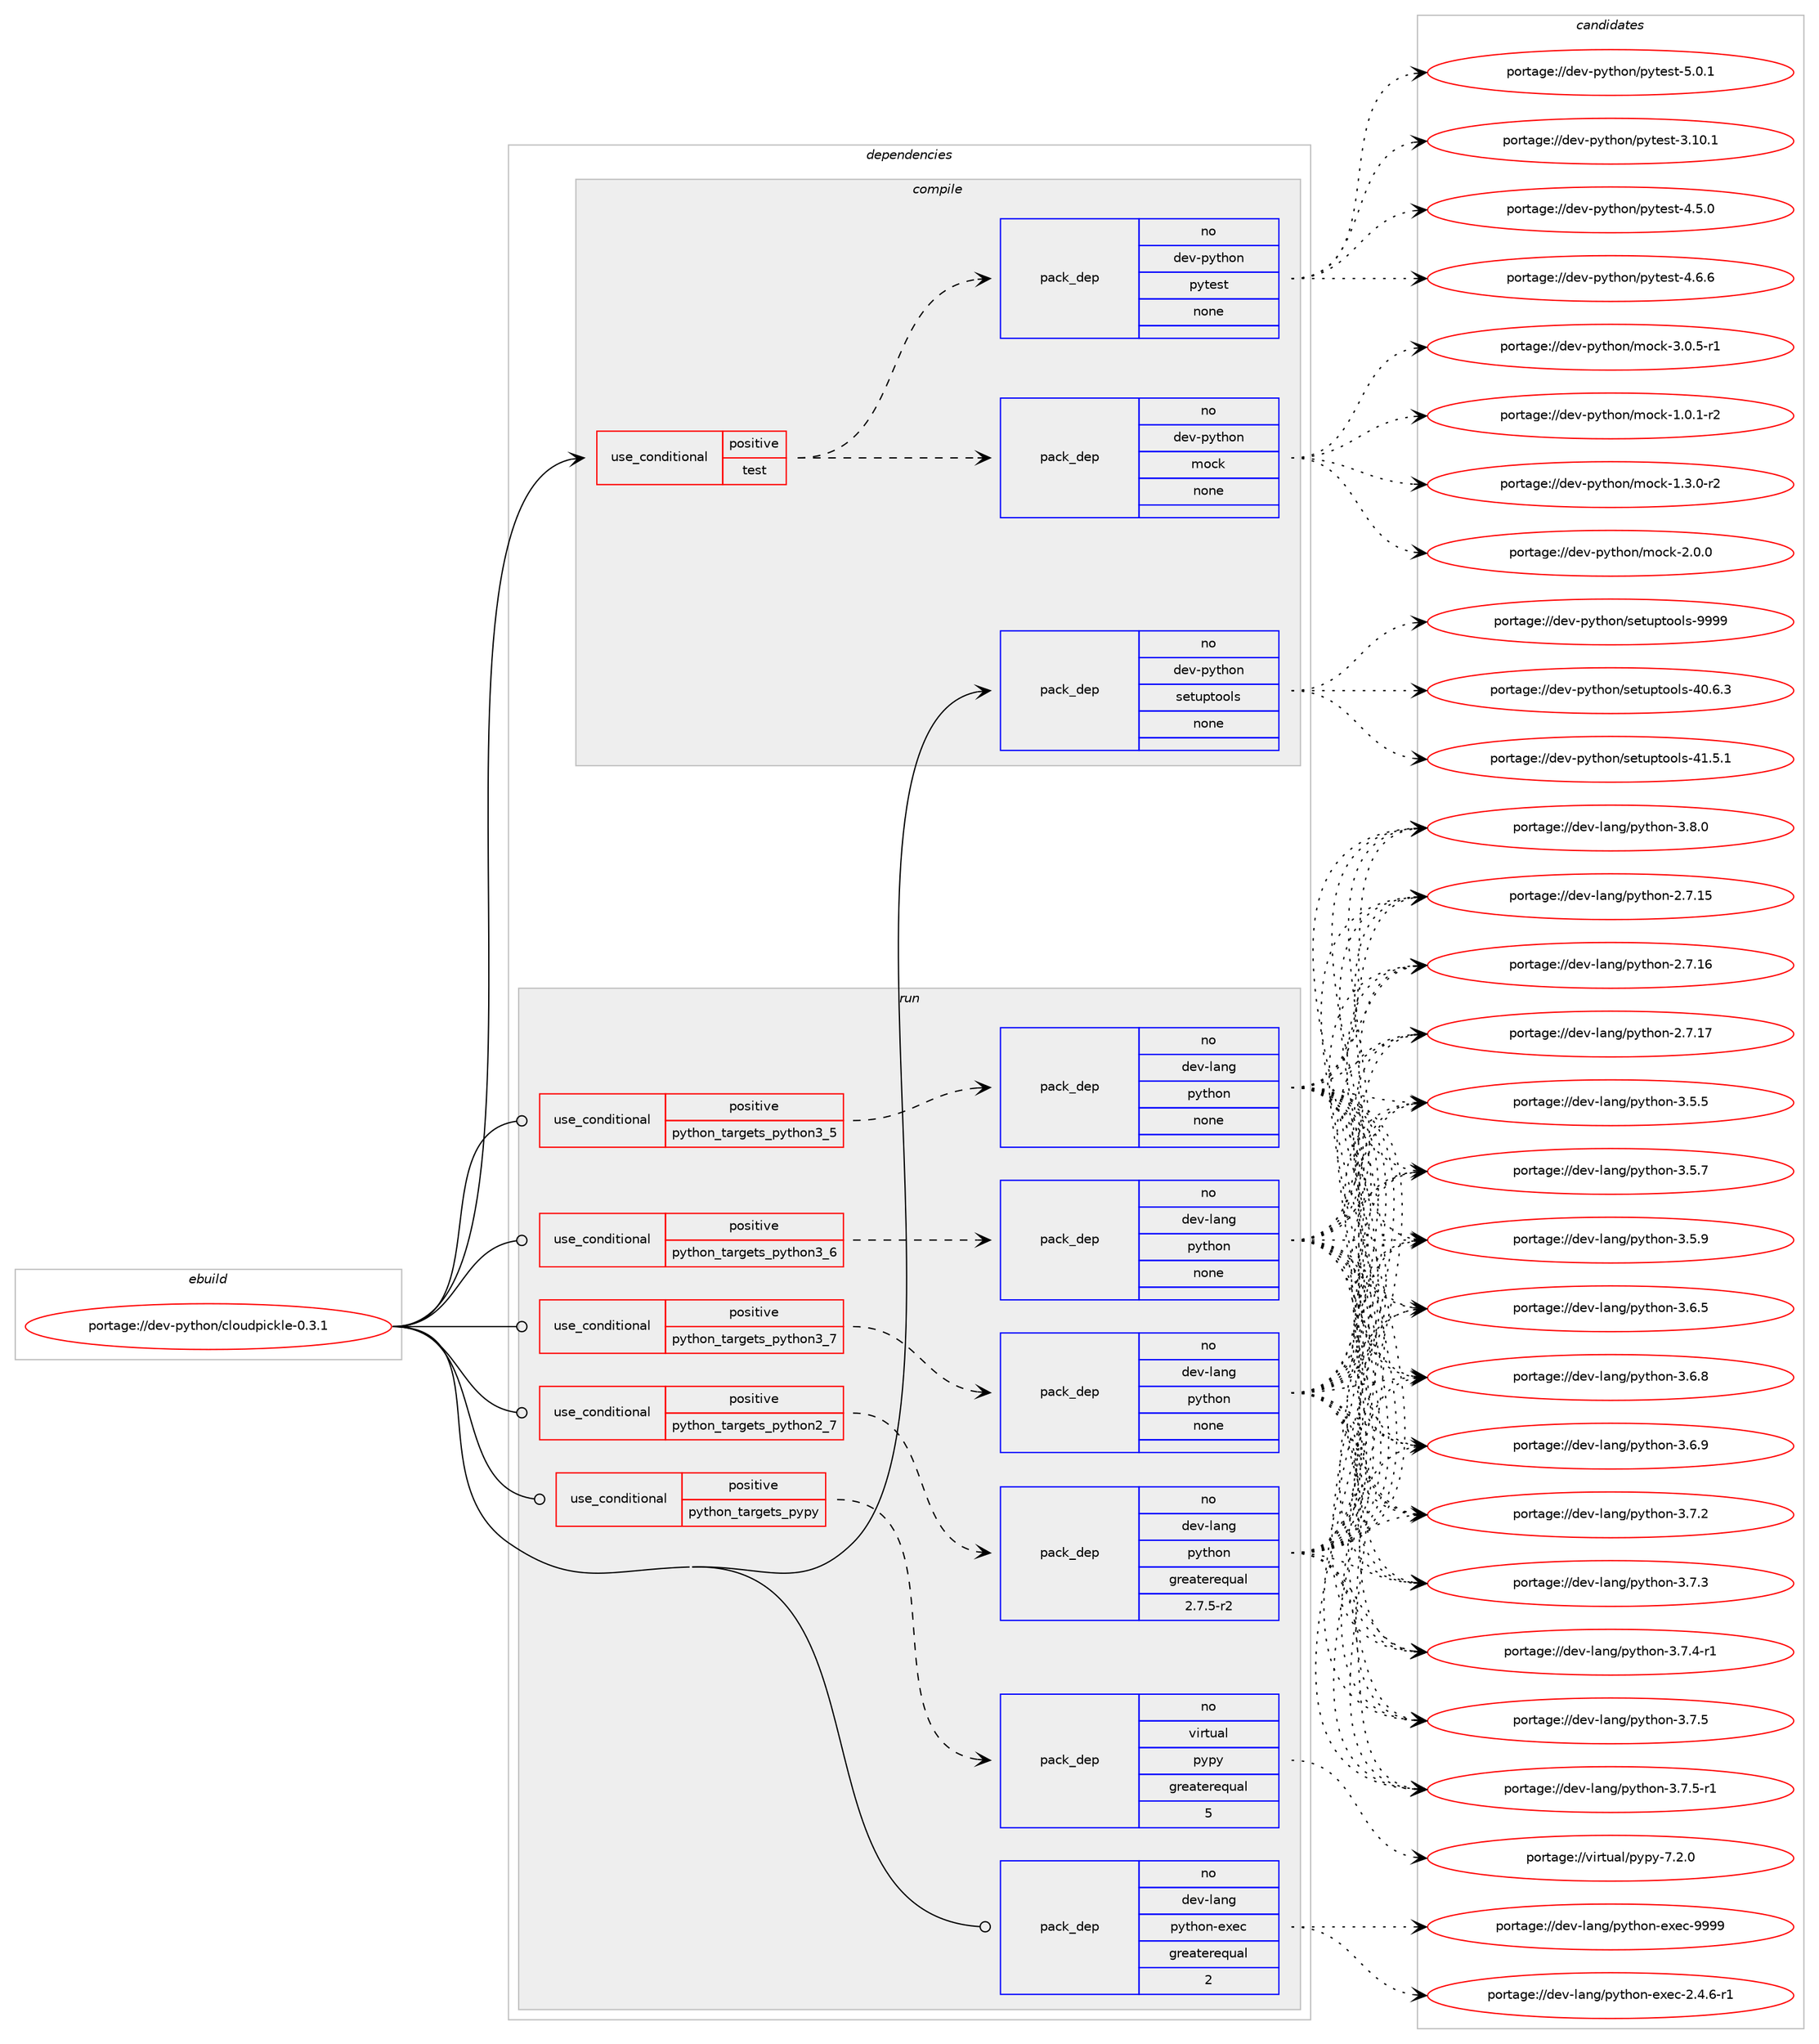 digraph prolog {

# *************
# Graph options
# *************

newrank=true;
concentrate=true;
compound=true;
graph [rankdir=LR,fontname=Helvetica,fontsize=10,ranksep=1.5];#, ranksep=2.5, nodesep=0.2];
edge  [arrowhead=vee];
node  [fontname=Helvetica,fontsize=10];

# **********
# The ebuild
# **********

subgraph cluster_leftcol {
color=gray;
rank=same;
label=<<i>ebuild</i>>;
id [label="portage://dev-python/cloudpickle-0.3.1", color=red, width=4, href="../dev-python/cloudpickle-0.3.1.svg"];
}

# ****************
# The dependencies
# ****************

subgraph cluster_midcol {
color=gray;
label=<<i>dependencies</i>>;
subgraph cluster_compile {
fillcolor="#eeeeee";
style=filled;
label=<<i>compile</i>>;
subgraph cond26983 {
dependency134386 [label=<<TABLE BORDER="0" CELLBORDER="1" CELLSPACING="0" CELLPADDING="4"><TR><TD ROWSPAN="3" CELLPADDING="10">use_conditional</TD></TR><TR><TD>positive</TD></TR><TR><TD>test</TD></TR></TABLE>>, shape=none, color=red];
subgraph pack104093 {
dependency134387 [label=<<TABLE BORDER="0" CELLBORDER="1" CELLSPACING="0" CELLPADDING="4" WIDTH="220"><TR><TD ROWSPAN="6" CELLPADDING="30">pack_dep</TD></TR><TR><TD WIDTH="110">no</TD></TR><TR><TD>dev-python</TD></TR><TR><TD>mock</TD></TR><TR><TD>none</TD></TR><TR><TD></TD></TR></TABLE>>, shape=none, color=blue];
}
dependency134386:e -> dependency134387:w [weight=20,style="dashed",arrowhead="vee"];
subgraph pack104094 {
dependency134388 [label=<<TABLE BORDER="0" CELLBORDER="1" CELLSPACING="0" CELLPADDING="4" WIDTH="220"><TR><TD ROWSPAN="6" CELLPADDING="30">pack_dep</TD></TR><TR><TD WIDTH="110">no</TD></TR><TR><TD>dev-python</TD></TR><TR><TD>pytest</TD></TR><TR><TD>none</TD></TR><TR><TD></TD></TR></TABLE>>, shape=none, color=blue];
}
dependency134386:e -> dependency134388:w [weight=20,style="dashed",arrowhead="vee"];
}
id:e -> dependency134386:w [weight=20,style="solid",arrowhead="vee"];
subgraph pack104095 {
dependency134389 [label=<<TABLE BORDER="0" CELLBORDER="1" CELLSPACING="0" CELLPADDING="4" WIDTH="220"><TR><TD ROWSPAN="6" CELLPADDING="30">pack_dep</TD></TR><TR><TD WIDTH="110">no</TD></TR><TR><TD>dev-python</TD></TR><TR><TD>setuptools</TD></TR><TR><TD>none</TD></TR><TR><TD></TD></TR></TABLE>>, shape=none, color=blue];
}
id:e -> dependency134389:w [weight=20,style="solid",arrowhead="vee"];
}
subgraph cluster_compileandrun {
fillcolor="#eeeeee";
style=filled;
label=<<i>compile and run</i>>;
}
subgraph cluster_run {
fillcolor="#eeeeee";
style=filled;
label=<<i>run</i>>;
subgraph cond26984 {
dependency134390 [label=<<TABLE BORDER="0" CELLBORDER="1" CELLSPACING="0" CELLPADDING="4"><TR><TD ROWSPAN="3" CELLPADDING="10">use_conditional</TD></TR><TR><TD>positive</TD></TR><TR><TD>python_targets_pypy</TD></TR></TABLE>>, shape=none, color=red];
subgraph pack104096 {
dependency134391 [label=<<TABLE BORDER="0" CELLBORDER="1" CELLSPACING="0" CELLPADDING="4" WIDTH="220"><TR><TD ROWSPAN="6" CELLPADDING="30">pack_dep</TD></TR><TR><TD WIDTH="110">no</TD></TR><TR><TD>virtual</TD></TR><TR><TD>pypy</TD></TR><TR><TD>greaterequal</TD></TR><TR><TD>5</TD></TR></TABLE>>, shape=none, color=blue];
}
dependency134390:e -> dependency134391:w [weight=20,style="dashed",arrowhead="vee"];
}
id:e -> dependency134390:w [weight=20,style="solid",arrowhead="odot"];
subgraph cond26985 {
dependency134392 [label=<<TABLE BORDER="0" CELLBORDER="1" CELLSPACING="0" CELLPADDING="4"><TR><TD ROWSPAN="3" CELLPADDING="10">use_conditional</TD></TR><TR><TD>positive</TD></TR><TR><TD>python_targets_python2_7</TD></TR></TABLE>>, shape=none, color=red];
subgraph pack104097 {
dependency134393 [label=<<TABLE BORDER="0" CELLBORDER="1" CELLSPACING="0" CELLPADDING="4" WIDTH="220"><TR><TD ROWSPAN="6" CELLPADDING="30">pack_dep</TD></TR><TR><TD WIDTH="110">no</TD></TR><TR><TD>dev-lang</TD></TR><TR><TD>python</TD></TR><TR><TD>greaterequal</TD></TR><TR><TD>2.7.5-r2</TD></TR></TABLE>>, shape=none, color=blue];
}
dependency134392:e -> dependency134393:w [weight=20,style="dashed",arrowhead="vee"];
}
id:e -> dependency134392:w [weight=20,style="solid",arrowhead="odot"];
subgraph cond26986 {
dependency134394 [label=<<TABLE BORDER="0" CELLBORDER="1" CELLSPACING="0" CELLPADDING="4"><TR><TD ROWSPAN="3" CELLPADDING="10">use_conditional</TD></TR><TR><TD>positive</TD></TR><TR><TD>python_targets_python3_5</TD></TR></TABLE>>, shape=none, color=red];
subgraph pack104098 {
dependency134395 [label=<<TABLE BORDER="0" CELLBORDER="1" CELLSPACING="0" CELLPADDING="4" WIDTH="220"><TR><TD ROWSPAN="6" CELLPADDING="30">pack_dep</TD></TR><TR><TD WIDTH="110">no</TD></TR><TR><TD>dev-lang</TD></TR><TR><TD>python</TD></TR><TR><TD>none</TD></TR><TR><TD></TD></TR></TABLE>>, shape=none, color=blue];
}
dependency134394:e -> dependency134395:w [weight=20,style="dashed",arrowhead="vee"];
}
id:e -> dependency134394:w [weight=20,style="solid",arrowhead="odot"];
subgraph cond26987 {
dependency134396 [label=<<TABLE BORDER="0" CELLBORDER="1" CELLSPACING="0" CELLPADDING="4"><TR><TD ROWSPAN="3" CELLPADDING="10">use_conditional</TD></TR><TR><TD>positive</TD></TR><TR><TD>python_targets_python3_6</TD></TR></TABLE>>, shape=none, color=red];
subgraph pack104099 {
dependency134397 [label=<<TABLE BORDER="0" CELLBORDER="1" CELLSPACING="0" CELLPADDING="4" WIDTH="220"><TR><TD ROWSPAN="6" CELLPADDING="30">pack_dep</TD></TR><TR><TD WIDTH="110">no</TD></TR><TR><TD>dev-lang</TD></TR><TR><TD>python</TD></TR><TR><TD>none</TD></TR><TR><TD></TD></TR></TABLE>>, shape=none, color=blue];
}
dependency134396:e -> dependency134397:w [weight=20,style="dashed",arrowhead="vee"];
}
id:e -> dependency134396:w [weight=20,style="solid",arrowhead="odot"];
subgraph cond26988 {
dependency134398 [label=<<TABLE BORDER="0" CELLBORDER="1" CELLSPACING="0" CELLPADDING="4"><TR><TD ROWSPAN="3" CELLPADDING="10">use_conditional</TD></TR><TR><TD>positive</TD></TR><TR><TD>python_targets_python3_7</TD></TR></TABLE>>, shape=none, color=red];
subgraph pack104100 {
dependency134399 [label=<<TABLE BORDER="0" CELLBORDER="1" CELLSPACING="0" CELLPADDING="4" WIDTH="220"><TR><TD ROWSPAN="6" CELLPADDING="30">pack_dep</TD></TR><TR><TD WIDTH="110">no</TD></TR><TR><TD>dev-lang</TD></TR><TR><TD>python</TD></TR><TR><TD>none</TD></TR><TR><TD></TD></TR></TABLE>>, shape=none, color=blue];
}
dependency134398:e -> dependency134399:w [weight=20,style="dashed",arrowhead="vee"];
}
id:e -> dependency134398:w [weight=20,style="solid",arrowhead="odot"];
subgraph pack104101 {
dependency134400 [label=<<TABLE BORDER="0" CELLBORDER="1" CELLSPACING="0" CELLPADDING="4" WIDTH="220"><TR><TD ROWSPAN="6" CELLPADDING="30">pack_dep</TD></TR><TR><TD WIDTH="110">no</TD></TR><TR><TD>dev-lang</TD></TR><TR><TD>python-exec</TD></TR><TR><TD>greaterequal</TD></TR><TR><TD>2</TD></TR></TABLE>>, shape=none, color=blue];
}
id:e -> dependency134400:w [weight=20,style="solid",arrowhead="odot"];
}
}

# **************
# The candidates
# **************

subgraph cluster_choices {
rank=same;
color=gray;
label=<<i>candidates</i>>;

subgraph choice104093 {
color=black;
nodesep=1;
choiceportage1001011184511212111610411111047109111991074549464846494511450 [label="portage://dev-python/mock-1.0.1-r2", color=red, width=4,href="../dev-python/mock-1.0.1-r2.svg"];
choiceportage1001011184511212111610411111047109111991074549465146484511450 [label="portage://dev-python/mock-1.3.0-r2", color=red, width=4,href="../dev-python/mock-1.3.0-r2.svg"];
choiceportage100101118451121211161041111104710911199107455046484648 [label="portage://dev-python/mock-2.0.0", color=red, width=4,href="../dev-python/mock-2.0.0.svg"];
choiceportage1001011184511212111610411111047109111991074551464846534511449 [label="portage://dev-python/mock-3.0.5-r1", color=red, width=4,href="../dev-python/mock-3.0.5-r1.svg"];
dependency134387:e -> choiceportage1001011184511212111610411111047109111991074549464846494511450:w [style=dotted,weight="100"];
dependency134387:e -> choiceportage1001011184511212111610411111047109111991074549465146484511450:w [style=dotted,weight="100"];
dependency134387:e -> choiceportage100101118451121211161041111104710911199107455046484648:w [style=dotted,weight="100"];
dependency134387:e -> choiceportage1001011184511212111610411111047109111991074551464846534511449:w [style=dotted,weight="100"];
}
subgraph choice104094 {
color=black;
nodesep=1;
choiceportage100101118451121211161041111104711212111610111511645514649484649 [label="portage://dev-python/pytest-3.10.1", color=red, width=4,href="../dev-python/pytest-3.10.1.svg"];
choiceportage1001011184511212111610411111047112121116101115116455246534648 [label="portage://dev-python/pytest-4.5.0", color=red, width=4,href="../dev-python/pytest-4.5.0.svg"];
choiceportage1001011184511212111610411111047112121116101115116455246544654 [label="portage://dev-python/pytest-4.6.6", color=red, width=4,href="../dev-python/pytest-4.6.6.svg"];
choiceportage1001011184511212111610411111047112121116101115116455346484649 [label="portage://dev-python/pytest-5.0.1", color=red, width=4,href="../dev-python/pytest-5.0.1.svg"];
dependency134388:e -> choiceportage100101118451121211161041111104711212111610111511645514649484649:w [style=dotted,weight="100"];
dependency134388:e -> choiceportage1001011184511212111610411111047112121116101115116455246534648:w [style=dotted,weight="100"];
dependency134388:e -> choiceportage1001011184511212111610411111047112121116101115116455246544654:w [style=dotted,weight="100"];
dependency134388:e -> choiceportage1001011184511212111610411111047112121116101115116455346484649:w [style=dotted,weight="100"];
}
subgraph choice104095 {
color=black;
nodesep=1;
choiceportage100101118451121211161041111104711510111611711211611111110811545524846544651 [label="portage://dev-python/setuptools-40.6.3", color=red, width=4,href="../dev-python/setuptools-40.6.3.svg"];
choiceportage100101118451121211161041111104711510111611711211611111110811545524946534649 [label="portage://dev-python/setuptools-41.5.1", color=red, width=4,href="../dev-python/setuptools-41.5.1.svg"];
choiceportage10010111845112121116104111110471151011161171121161111111081154557575757 [label="portage://dev-python/setuptools-9999", color=red, width=4,href="../dev-python/setuptools-9999.svg"];
dependency134389:e -> choiceportage100101118451121211161041111104711510111611711211611111110811545524846544651:w [style=dotted,weight="100"];
dependency134389:e -> choiceportage100101118451121211161041111104711510111611711211611111110811545524946534649:w [style=dotted,weight="100"];
dependency134389:e -> choiceportage10010111845112121116104111110471151011161171121161111111081154557575757:w [style=dotted,weight="100"];
}
subgraph choice104096 {
color=black;
nodesep=1;
choiceportage1181051141161179710847112121112121455546504648 [label="portage://virtual/pypy-7.2.0", color=red, width=4,href="../virtual/pypy-7.2.0.svg"];
dependency134391:e -> choiceportage1181051141161179710847112121112121455546504648:w [style=dotted,weight="100"];
}
subgraph choice104097 {
color=black;
nodesep=1;
choiceportage10010111845108971101034711212111610411111045504655464953 [label="portage://dev-lang/python-2.7.15", color=red, width=4,href="../dev-lang/python-2.7.15.svg"];
choiceportage10010111845108971101034711212111610411111045504655464954 [label="portage://dev-lang/python-2.7.16", color=red, width=4,href="../dev-lang/python-2.7.16.svg"];
choiceportage10010111845108971101034711212111610411111045504655464955 [label="portage://dev-lang/python-2.7.17", color=red, width=4,href="../dev-lang/python-2.7.17.svg"];
choiceportage100101118451089711010347112121116104111110455146534653 [label="portage://dev-lang/python-3.5.5", color=red, width=4,href="../dev-lang/python-3.5.5.svg"];
choiceportage100101118451089711010347112121116104111110455146534655 [label="portage://dev-lang/python-3.5.7", color=red, width=4,href="../dev-lang/python-3.5.7.svg"];
choiceportage100101118451089711010347112121116104111110455146534657 [label="portage://dev-lang/python-3.5.9", color=red, width=4,href="../dev-lang/python-3.5.9.svg"];
choiceportage100101118451089711010347112121116104111110455146544653 [label="portage://dev-lang/python-3.6.5", color=red, width=4,href="../dev-lang/python-3.6.5.svg"];
choiceportage100101118451089711010347112121116104111110455146544656 [label="portage://dev-lang/python-3.6.8", color=red, width=4,href="../dev-lang/python-3.6.8.svg"];
choiceportage100101118451089711010347112121116104111110455146544657 [label="portage://dev-lang/python-3.6.9", color=red, width=4,href="../dev-lang/python-3.6.9.svg"];
choiceportage100101118451089711010347112121116104111110455146554650 [label="portage://dev-lang/python-3.7.2", color=red, width=4,href="../dev-lang/python-3.7.2.svg"];
choiceportage100101118451089711010347112121116104111110455146554651 [label="portage://dev-lang/python-3.7.3", color=red, width=4,href="../dev-lang/python-3.7.3.svg"];
choiceportage1001011184510897110103471121211161041111104551465546524511449 [label="portage://dev-lang/python-3.7.4-r1", color=red, width=4,href="../dev-lang/python-3.7.4-r1.svg"];
choiceportage100101118451089711010347112121116104111110455146554653 [label="portage://dev-lang/python-3.7.5", color=red, width=4,href="../dev-lang/python-3.7.5.svg"];
choiceportage1001011184510897110103471121211161041111104551465546534511449 [label="portage://dev-lang/python-3.7.5-r1", color=red, width=4,href="../dev-lang/python-3.7.5-r1.svg"];
choiceportage100101118451089711010347112121116104111110455146564648 [label="portage://dev-lang/python-3.8.0", color=red, width=4,href="../dev-lang/python-3.8.0.svg"];
dependency134393:e -> choiceportage10010111845108971101034711212111610411111045504655464953:w [style=dotted,weight="100"];
dependency134393:e -> choiceportage10010111845108971101034711212111610411111045504655464954:w [style=dotted,weight="100"];
dependency134393:e -> choiceportage10010111845108971101034711212111610411111045504655464955:w [style=dotted,weight="100"];
dependency134393:e -> choiceportage100101118451089711010347112121116104111110455146534653:w [style=dotted,weight="100"];
dependency134393:e -> choiceportage100101118451089711010347112121116104111110455146534655:w [style=dotted,weight="100"];
dependency134393:e -> choiceportage100101118451089711010347112121116104111110455146534657:w [style=dotted,weight="100"];
dependency134393:e -> choiceportage100101118451089711010347112121116104111110455146544653:w [style=dotted,weight="100"];
dependency134393:e -> choiceportage100101118451089711010347112121116104111110455146544656:w [style=dotted,weight="100"];
dependency134393:e -> choiceportage100101118451089711010347112121116104111110455146544657:w [style=dotted,weight="100"];
dependency134393:e -> choiceportage100101118451089711010347112121116104111110455146554650:w [style=dotted,weight="100"];
dependency134393:e -> choiceportage100101118451089711010347112121116104111110455146554651:w [style=dotted,weight="100"];
dependency134393:e -> choiceportage1001011184510897110103471121211161041111104551465546524511449:w [style=dotted,weight="100"];
dependency134393:e -> choiceportage100101118451089711010347112121116104111110455146554653:w [style=dotted,weight="100"];
dependency134393:e -> choiceportage1001011184510897110103471121211161041111104551465546534511449:w [style=dotted,weight="100"];
dependency134393:e -> choiceportage100101118451089711010347112121116104111110455146564648:w [style=dotted,weight="100"];
}
subgraph choice104098 {
color=black;
nodesep=1;
choiceportage10010111845108971101034711212111610411111045504655464953 [label="portage://dev-lang/python-2.7.15", color=red, width=4,href="../dev-lang/python-2.7.15.svg"];
choiceportage10010111845108971101034711212111610411111045504655464954 [label="portage://dev-lang/python-2.7.16", color=red, width=4,href="../dev-lang/python-2.7.16.svg"];
choiceportage10010111845108971101034711212111610411111045504655464955 [label="portage://dev-lang/python-2.7.17", color=red, width=4,href="../dev-lang/python-2.7.17.svg"];
choiceportage100101118451089711010347112121116104111110455146534653 [label="portage://dev-lang/python-3.5.5", color=red, width=4,href="../dev-lang/python-3.5.5.svg"];
choiceportage100101118451089711010347112121116104111110455146534655 [label="portage://dev-lang/python-3.5.7", color=red, width=4,href="../dev-lang/python-3.5.7.svg"];
choiceportage100101118451089711010347112121116104111110455146534657 [label="portage://dev-lang/python-3.5.9", color=red, width=4,href="../dev-lang/python-3.5.9.svg"];
choiceportage100101118451089711010347112121116104111110455146544653 [label="portage://dev-lang/python-3.6.5", color=red, width=4,href="../dev-lang/python-3.6.5.svg"];
choiceportage100101118451089711010347112121116104111110455146544656 [label="portage://dev-lang/python-3.6.8", color=red, width=4,href="../dev-lang/python-3.6.8.svg"];
choiceportage100101118451089711010347112121116104111110455146544657 [label="portage://dev-lang/python-3.6.9", color=red, width=4,href="../dev-lang/python-3.6.9.svg"];
choiceportage100101118451089711010347112121116104111110455146554650 [label="portage://dev-lang/python-3.7.2", color=red, width=4,href="../dev-lang/python-3.7.2.svg"];
choiceportage100101118451089711010347112121116104111110455146554651 [label="portage://dev-lang/python-3.7.3", color=red, width=4,href="../dev-lang/python-3.7.3.svg"];
choiceportage1001011184510897110103471121211161041111104551465546524511449 [label="portage://dev-lang/python-3.7.4-r1", color=red, width=4,href="../dev-lang/python-3.7.4-r1.svg"];
choiceportage100101118451089711010347112121116104111110455146554653 [label="portage://dev-lang/python-3.7.5", color=red, width=4,href="../dev-lang/python-3.7.5.svg"];
choiceportage1001011184510897110103471121211161041111104551465546534511449 [label="portage://dev-lang/python-3.7.5-r1", color=red, width=4,href="../dev-lang/python-3.7.5-r1.svg"];
choiceportage100101118451089711010347112121116104111110455146564648 [label="portage://dev-lang/python-3.8.0", color=red, width=4,href="../dev-lang/python-3.8.0.svg"];
dependency134395:e -> choiceportage10010111845108971101034711212111610411111045504655464953:w [style=dotted,weight="100"];
dependency134395:e -> choiceportage10010111845108971101034711212111610411111045504655464954:w [style=dotted,weight="100"];
dependency134395:e -> choiceportage10010111845108971101034711212111610411111045504655464955:w [style=dotted,weight="100"];
dependency134395:e -> choiceportage100101118451089711010347112121116104111110455146534653:w [style=dotted,weight="100"];
dependency134395:e -> choiceportage100101118451089711010347112121116104111110455146534655:w [style=dotted,weight="100"];
dependency134395:e -> choiceportage100101118451089711010347112121116104111110455146534657:w [style=dotted,weight="100"];
dependency134395:e -> choiceportage100101118451089711010347112121116104111110455146544653:w [style=dotted,weight="100"];
dependency134395:e -> choiceportage100101118451089711010347112121116104111110455146544656:w [style=dotted,weight="100"];
dependency134395:e -> choiceportage100101118451089711010347112121116104111110455146544657:w [style=dotted,weight="100"];
dependency134395:e -> choiceportage100101118451089711010347112121116104111110455146554650:w [style=dotted,weight="100"];
dependency134395:e -> choiceportage100101118451089711010347112121116104111110455146554651:w [style=dotted,weight="100"];
dependency134395:e -> choiceportage1001011184510897110103471121211161041111104551465546524511449:w [style=dotted,weight="100"];
dependency134395:e -> choiceportage100101118451089711010347112121116104111110455146554653:w [style=dotted,weight="100"];
dependency134395:e -> choiceportage1001011184510897110103471121211161041111104551465546534511449:w [style=dotted,weight="100"];
dependency134395:e -> choiceportage100101118451089711010347112121116104111110455146564648:w [style=dotted,weight="100"];
}
subgraph choice104099 {
color=black;
nodesep=1;
choiceportage10010111845108971101034711212111610411111045504655464953 [label="portage://dev-lang/python-2.7.15", color=red, width=4,href="../dev-lang/python-2.7.15.svg"];
choiceportage10010111845108971101034711212111610411111045504655464954 [label="portage://dev-lang/python-2.7.16", color=red, width=4,href="../dev-lang/python-2.7.16.svg"];
choiceportage10010111845108971101034711212111610411111045504655464955 [label="portage://dev-lang/python-2.7.17", color=red, width=4,href="../dev-lang/python-2.7.17.svg"];
choiceportage100101118451089711010347112121116104111110455146534653 [label="portage://dev-lang/python-3.5.5", color=red, width=4,href="../dev-lang/python-3.5.5.svg"];
choiceportage100101118451089711010347112121116104111110455146534655 [label="portage://dev-lang/python-3.5.7", color=red, width=4,href="../dev-lang/python-3.5.7.svg"];
choiceportage100101118451089711010347112121116104111110455146534657 [label="portage://dev-lang/python-3.5.9", color=red, width=4,href="../dev-lang/python-3.5.9.svg"];
choiceportage100101118451089711010347112121116104111110455146544653 [label="portage://dev-lang/python-3.6.5", color=red, width=4,href="../dev-lang/python-3.6.5.svg"];
choiceportage100101118451089711010347112121116104111110455146544656 [label="portage://dev-lang/python-3.6.8", color=red, width=4,href="../dev-lang/python-3.6.8.svg"];
choiceportage100101118451089711010347112121116104111110455146544657 [label="portage://dev-lang/python-3.6.9", color=red, width=4,href="../dev-lang/python-3.6.9.svg"];
choiceportage100101118451089711010347112121116104111110455146554650 [label="portage://dev-lang/python-3.7.2", color=red, width=4,href="../dev-lang/python-3.7.2.svg"];
choiceportage100101118451089711010347112121116104111110455146554651 [label="portage://dev-lang/python-3.7.3", color=red, width=4,href="../dev-lang/python-3.7.3.svg"];
choiceportage1001011184510897110103471121211161041111104551465546524511449 [label="portage://dev-lang/python-3.7.4-r1", color=red, width=4,href="../dev-lang/python-3.7.4-r1.svg"];
choiceportage100101118451089711010347112121116104111110455146554653 [label="portage://dev-lang/python-3.7.5", color=red, width=4,href="../dev-lang/python-3.7.5.svg"];
choiceportage1001011184510897110103471121211161041111104551465546534511449 [label="portage://dev-lang/python-3.7.5-r1", color=red, width=4,href="../dev-lang/python-3.7.5-r1.svg"];
choiceportage100101118451089711010347112121116104111110455146564648 [label="portage://dev-lang/python-3.8.0", color=red, width=4,href="../dev-lang/python-3.8.0.svg"];
dependency134397:e -> choiceportage10010111845108971101034711212111610411111045504655464953:w [style=dotted,weight="100"];
dependency134397:e -> choiceportage10010111845108971101034711212111610411111045504655464954:w [style=dotted,weight="100"];
dependency134397:e -> choiceportage10010111845108971101034711212111610411111045504655464955:w [style=dotted,weight="100"];
dependency134397:e -> choiceportage100101118451089711010347112121116104111110455146534653:w [style=dotted,weight="100"];
dependency134397:e -> choiceportage100101118451089711010347112121116104111110455146534655:w [style=dotted,weight="100"];
dependency134397:e -> choiceportage100101118451089711010347112121116104111110455146534657:w [style=dotted,weight="100"];
dependency134397:e -> choiceportage100101118451089711010347112121116104111110455146544653:w [style=dotted,weight="100"];
dependency134397:e -> choiceportage100101118451089711010347112121116104111110455146544656:w [style=dotted,weight="100"];
dependency134397:e -> choiceportage100101118451089711010347112121116104111110455146544657:w [style=dotted,weight="100"];
dependency134397:e -> choiceportage100101118451089711010347112121116104111110455146554650:w [style=dotted,weight="100"];
dependency134397:e -> choiceportage100101118451089711010347112121116104111110455146554651:w [style=dotted,weight="100"];
dependency134397:e -> choiceportage1001011184510897110103471121211161041111104551465546524511449:w [style=dotted,weight="100"];
dependency134397:e -> choiceportage100101118451089711010347112121116104111110455146554653:w [style=dotted,weight="100"];
dependency134397:e -> choiceportage1001011184510897110103471121211161041111104551465546534511449:w [style=dotted,weight="100"];
dependency134397:e -> choiceportage100101118451089711010347112121116104111110455146564648:w [style=dotted,weight="100"];
}
subgraph choice104100 {
color=black;
nodesep=1;
choiceportage10010111845108971101034711212111610411111045504655464953 [label="portage://dev-lang/python-2.7.15", color=red, width=4,href="../dev-lang/python-2.7.15.svg"];
choiceportage10010111845108971101034711212111610411111045504655464954 [label="portage://dev-lang/python-2.7.16", color=red, width=4,href="../dev-lang/python-2.7.16.svg"];
choiceportage10010111845108971101034711212111610411111045504655464955 [label="portage://dev-lang/python-2.7.17", color=red, width=4,href="../dev-lang/python-2.7.17.svg"];
choiceportage100101118451089711010347112121116104111110455146534653 [label="portage://dev-lang/python-3.5.5", color=red, width=4,href="../dev-lang/python-3.5.5.svg"];
choiceportage100101118451089711010347112121116104111110455146534655 [label="portage://dev-lang/python-3.5.7", color=red, width=4,href="../dev-lang/python-3.5.7.svg"];
choiceportage100101118451089711010347112121116104111110455146534657 [label="portage://dev-lang/python-3.5.9", color=red, width=4,href="../dev-lang/python-3.5.9.svg"];
choiceportage100101118451089711010347112121116104111110455146544653 [label="portage://dev-lang/python-3.6.5", color=red, width=4,href="../dev-lang/python-3.6.5.svg"];
choiceportage100101118451089711010347112121116104111110455146544656 [label="portage://dev-lang/python-3.6.8", color=red, width=4,href="../dev-lang/python-3.6.8.svg"];
choiceportage100101118451089711010347112121116104111110455146544657 [label="portage://dev-lang/python-3.6.9", color=red, width=4,href="../dev-lang/python-3.6.9.svg"];
choiceportage100101118451089711010347112121116104111110455146554650 [label="portage://dev-lang/python-3.7.2", color=red, width=4,href="../dev-lang/python-3.7.2.svg"];
choiceportage100101118451089711010347112121116104111110455146554651 [label="portage://dev-lang/python-3.7.3", color=red, width=4,href="../dev-lang/python-3.7.3.svg"];
choiceportage1001011184510897110103471121211161041111104551465546524511449 [label="portage://dev-lang/python-3.7.4-r1", color=red, width=4,href="../dev-lang/python-3.7.4-r1.svg"];
choiceportage100101118451089711010347112121116104111110455146554653 [label="portage://dev-lang/python-3.7.5", color=red, width=4,href="../dev-lang/python-3.7.5.svg"];
choiceportage1001011184510897110103471121211161041111104551465546534511449 [label="portage://dev-lang/python-3.7.5-r1", color=red, width=4,href="../dev-lang/python-3.7.5-r1.svg"];
choiceportage100101118451089711010347112121116104111110455146564648 [label="portage://dev-lang/python-3.8.0", color=red, width=4,href="../dev-lang/python-3.8.0.svg"];
dependency134399:e -> choiceportage10010111845108971101034711212111610411111045504655464953:w [style=dotted,weight="100"];
dependency134399:e -> choiceportage10010111845108971101034711212111610411111045504655464954:w [style=dotted,weight="100"];
dependency134399:e -> choiceportage10010111845108971101034711212111610411111045504655464955:w [style=dotted,weight="100"];
dependency134399:e -> choiceportage100101118451089711010347112121116104111110455146534653:w [style=dotted,weight="100"];
dependency134399:e -> choiceportage100101118451089711010347112121116104111110455146534655:w [style=dotted,weight="100"];
dependency134399:e -> choiceportage100101118451089711010347112121116104111110455146534657:w [style=dotted,weight="100"];
dependency134399:e -> choiceportage100101118451089711010347112121116104111110455146544653:w [style=dotted,weight="100"];
dependency134399:e -> choiceportage100101118451089711010347112121116104111110455146544656:w [style=dotted,weight="100"];
dependency134399:e -> choiceportage100101118451089711010347112121116104111110455146544657:w [style=dotted,weight="100"];
dependency134399:e -> choiceportage100101118451089711010347112121116104111110455146554650:w [style=dotted,weight="100"];
dependency134399:e -> choiceportage100101118451089711010347112121116104111110455146554651:w [style=dotted,weight="100"];
dependency134399:e -> choiceportage1001011184510897110103471121211161041111104551465546524511449:w [style=dotted,weight="100"];
dependency134399:e -> choiceportage100101118451089711010347112121116104111110455146554653:w [style=dotted,weight="100"];
dependency134399:e -> choiceportage1001011184510897110103471121211161041111104551465546534511449:w [style=dotted,weight="100"];
dependency134399:e -> choiceportage100101118451089711010347112121116104111110455146564648:w [style=dotted,weight="100"];
}
subgraph choice104101 {
color=black;
nodesep=1;
choiceportage10010111845108971101034711212111610411111045101120101994550465246544511449 [label="portage://dev-lang/python-exec-2.4.6-r1", color=red, width=4,href="../dev-lang/python-exec-2.4.6-r1.svg"];
choiceportage10010111845108971101034711212111610411111045101120101994557575757 [label="portage://dev-lang/python-exec-9999", color=red, width=4,href="../dev-lang/python-exec-9999.svg"];
dependency134400:e -> choiceportage10010111845108971101034711212111610411111045101120101994550465246544511449:w [style=dotted,weight="100"];
dependency134400:e -> choiceportage10010111845108971101034711212111610411111045101120101994557575757:w [style=dotted,weight="100"];
}
}

}
